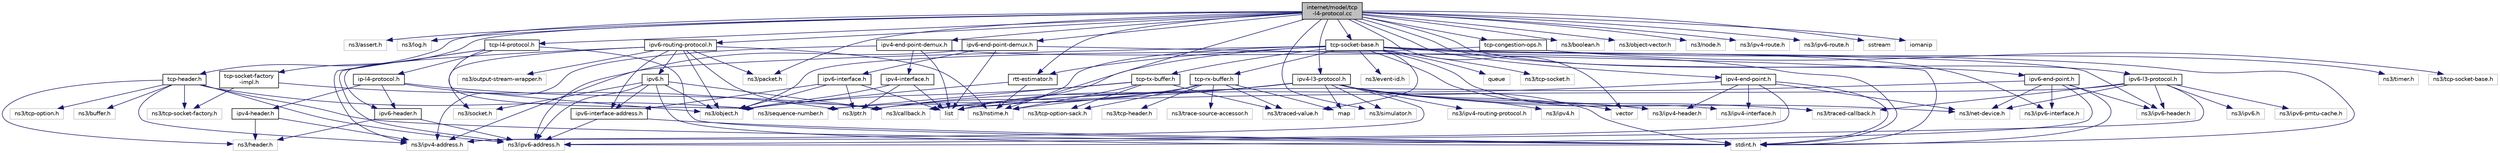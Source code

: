 digraph "internet/model/tcp-l4-protocol.cc"
{
  edge [fontname="Helvetica",fontsize="10",labelfontname="Helvetica",labelfontsize="10"];
  node [fontname="Helvetica",fontsize="10",shape=record];
  Node1 [label="internet/model/tcp\l-l4-protocol.cc",height=0.2,width=0.4,color="black", fillcolor="grey75", style="filled", fontcolor="black"];
  Node1 -> Node2 [color="midnightblue",fontsize="10",style="solid"];
  Node2 [label="ns3/assert.h",height=0.2,width=0.4,color="grey75", fillcolor="white", style="filled"];
  Node1 -> Node3 [color="midnightblue",fontsize="10",style="solid"];
  Node3 [label="ns3/log.h",height=0.2,width=0.4,color="grey75", fillcolor="white", style="filled"];
  Node1 -> Node4 [color="midnightblue",fontsize="10",style="solid"];
  Node4 [label="ns3/nstime.h",height=0.2,width=0.4,color="grey75", fillcolor="white", style="filled"];
  Node1 -> Node5 [color="midnightblue",fontsize="10",style="solid"];
  Node5 [label="ns3/boolean.h",height=0.2,width=0.4,color="grey75", fillcolor="white", style="filled"];
  Node1 -> Node6 [color="midnightblue",fontsize="10",style="solid"];
  Node6 [label="ns3/object-vector.h",height=0.2,width=0.4,color="grey75", fillcolor="white", style="filled"];
  Node1 -> Node7 [color="midnightblue",fontsize="10",style="solid"];
  Node7 [label="ns3/packet.h",height=0.2,width=0.4,color="grey75", fillcolor="white", style="filled"];
  Node1 -> Node8 [color="midnightblue",fontsize="10",style="solid"];
  Node8 [label="ns3/node.h",height=0.2,width=0.4,color="grey75", fillcolor="white", style="filled"];
  Node1 -> Node9 [color="midnightblue",fontsize="10",style="solid"];
  Node9 [label="ns3/simulator.h",height=0.2,width=0.4,color="grey75", fillcolor="white", style="filled"];
  Node1 -> Node10 [color="midnightblue",fontsize="10",style="solid"];
  Node10 [label="ns3/ipv4-route.h",height=0.2,width=0.4,color="grey75", fillcolor="white", style="filled"];
  Node1 -> Node11 [color="midnightblue",fontsize="10",style="solid"];
  Node11 [label="ns3/ipv6-route.h",height=0.2,width=0.4,color="grey75", fillcolor="white", style="filled"];
  Node1 -> Node12 [color="midnightblue",fontsize="10",style="solid"];
  Node12 [label="tcp-l4-protocol.h",height=0.2,width=0.4,color="black", fillcolor="white", style="filled",URL="$db/d9e/tcp-l4-protocol_8h.html"];
  Node12 -> Node13 [color="midnightblue",fontsize="10",style="solid"];
  Node13 [label="stdint.h",height=0.2,width=0.4,color="grey75", fillcolor="white", style="filled"];
  Node12 -> Node14 [color="midnightblue",fontsize="10",style="solid"];
  Node14 [label="ns3/ipv4-address.h",height=0.2,width=0.4,color="grey75", fillcolor="white", style="filled"];
  Node12 -> Node15 [color="midnightblue",fontsize="10",style="solid"];
  Node15 [label="ns3/ipv6-address.h",height=0.2,width=0.4,color="grey75", fillcolor="white", style="filled"];
  Node12 -> Node16 [color="midnightblue",fontsize="10",style="solid"];
  Node16 [label="ns3/sequence-number.h",height=0.2,width=0.4,color="grey75", fillcolor="white", style="filled"];
  Node12 -> Node17 [color="midnightblue",fontsize="10",style="solid"];
  Node17 [label="ip-l4-protocol.h",height=0.2,width=0.4,color="black", fillcolor="white", style="filled",URL="$d0/d92/ip-l4-protocol_8h.html"];
  Node17 -> Node18 [color="midnightblue",fontsize="10",style="solid"];
  Node18 [label="ns3/object.h",height=0.2,width=0.4,color="grey75", fillcolor="white", style="filled"];
  Node17 -> Node19 [color="midnightblue",fontsize="10",style="solid"];
  Node19 [label="ns3/callback.h",height=0.2,width=0.4,color="grey75", fillcolor="white", style="filled"];
  Node17 -> Node20 [color="midnightblue",fontsize="10",style="solid"];
  Node20 [label="ipv4-header.h",height=0.2,width=0.4,color="black", fillcolor="white", style="filled",URL="$d5/db1/ipv4-header_8h.html"];
  Node20 -> Node21 [color="midnightblue",fontsize="10",style="solid"];
  Node21 [label="ns3/header.h",height=0.2,width=0.4,color="grey75", fillcolor="white", style="filled"];
  Node20 -> Node14 [color="midnightblue",fontsize="10",style="solid"];
  Node17 -> Node22 [color="midnightblue",fontsize="10",style="solid"];
  Node22 [label="ipv6-header.h",height=0.2,width=0.4,color="black", fillcolor="white", style="filled",URL="$d6/d9f/ipv6-header_8h.html"];
  Node22 -> Node21 [color="midnightblue",fontsize="10",style="solid"];
  Node22 -> Node15 [color="midnightblue",fontsize="10",style="solid"];
  Node1 -> Node23 [color="midnightblue",fontsize="10",style="solid"];
  Node23 [label="tcp-header.h",height=0.2,width=0.4,color="black", fillcolor="white", style="filled",URL="$d0/df9/tcp-header_8h.html"];
  Node23 -> Node13 [color="midnightblue",fontsize="10",style="solid"];
  Node23 -> Node21 [color="midnightblue",fontsize="10",style="solid"];
  Node23 -> Node24 [color="midnightblue",fontsize="10",style="solid"];
  Node24 [label="ns3/tcp-option.h",height=0.2,width=0.4,color="grey75", fillcolor="white", style="filled"];
  Node23 -> Node25 [color="midnightblue",fontsize="10",style="solid"];
  Node25 [label="ns3/buffer.h",height=0.2,width=0.4,color="grey75", fillcolor="white", style="filled"];
  Node23 -> Node26 [color="midnightblue",fontsize="10",style="solid"];
  Node26 [label="ns3/tcp-socket-factory.h",height=0.2,width=0.4,color="grey75", fillcolor="white", style="filled"];
  Node23 -> Node14 [color="midnightblue",fontsize="10",style="solid"];
  Node23 -> Node15 [color="midnightblue",fontsize="10",style="solid"];
  Node23 -> Node16 [color="midnightblue",fontsize="10",style="solid"];
  Node1 -> Node27 [color="midnightblue",fontsize="10",style="solid"];
  Node27 [label="ipv4-end-point-demux.h",height=0.2,width=0.4,color="black", fillcolor="white", style="filled",URL="$d4/de9/ipv4-end-point-demux_8h.html"];
  Node27 -> Node13 [color="midnightblue",fontsize="10",style="solid"];
  Node27 -> Node28 [color="midnightblue",fontsize="10",style="solid"];
  Node28 [label="list",height=0.2,width=0.4,color="grey75", fillcolor="white", style="filled"];
  Node27 -> Node14 [color="midnightblue",fontsize="10",style="solid"];
  Node27 -> Node29 [color="midnightblue",fontsize="10",style="solid"];
  Node29 [label="ipv4-interface.h",height=0.2,width=0.4,color="black", fillcolor="white", style="filled",URL="$d5/d33/ipv4-interface_8h.html"];
  Node29 -> Node28 [color="midnightblue",fontsize="10",style="solid"];
  Node29 -> Node30 [color="midnightblue",fontsize="10",style="solid"];
  Node30 [label="ns3/ptr.h",height=0.2,width=0.4,color="grey75", fillcolor="white", style="filled"];
  Node29 -> Node18 [color="midnightblue",fontsize="10",style="solid"];
  Node1 -> Node31 [color="midnightblue",fontsize="10",style="solid"];
  Node31 [label="ipv6-end-point-demux.h",height=0.2,width=0.4,color="black", fillcolor="white", style="filled",URL="$d6/d60/ipv6-end-point-demux_8h.html"];
  Node31 -> Node13 [color="midnightblue",fontsize="10",style="solid"];
  Node31 -> Node28 [color="midnightblue",fontsize="10",style="solid"];
  Node31 -> Node15 [color="midnightblue",fontsize="10",style="solid"];
  Node31 -> Node32 [color="midnightblue",fontsize="10",style="solid"];
  Node32 [label="ipv6-interface.h",height=0.2,width=0.4,color="black", fillcolor="white", style="filled",URL="$d6/d34/ipv6-interface_8h.html"];
  Node32 -> Node28 [color="midnightblue",fontsize="10",style="solid"];
  Node32 -> Node30 [color="midnightblue",fontsize="10",style="solid"];
  Node32 -> Node18 [color="midnightblue",fontsize="10",style="solid"];
  Node32 -> Node33 [color="midnightblue",fontsize="10",style="solid"];
  Node33 [label="ipv6-interface-address.h",height=0.2,width=0.4,color="black", fillcolor="white", style="filled",URL="$d1/dac/ipv6-interface-address_8h.html"];
  Node33 -> Node13 [color="midnightblue",fontsize="10",style="solid"];
  Node33 -> Node15 [color="midnightblue",fontsize="10",style="solid"];
  Node1 -> Node34 [color="midnightblue",fontsize="10",style="solid"];
  Node34 [label="ipv4-end-point.h",height=0.2,width=0.4,color="black", fillcolor="white", style="filled",URL="$d3/d19/ipv4-end-point_8h.html"];
  Node34 -> Node13 [color="midnightblue",fontsize="10",style="solid"];
  Node34 -> Node14 [color="midnightblue",fontsize="10",style="solid"];
  Node34 -> Node19 [color="midnightblue",fontsize="10",style="solid"];
  Node34 -> Node35 [color="midnightblue",fontsize="10",style="solid"];
  Node35 [label="ns3/net-device.h",height=0.2,width=0.4,color="grey75", fillcolor="white", style="filled"];
  Node34 -> Node36 [color="midnightblue",fontsize="10",style="solid"];
  Node36 [label="ns3/ipv4-header.h",height=0.2,width=0.4,color="grey75", fillcolor="white", style="filled"];
  Node34 -> Node37 [color="midnightblue",fontsize="10",style="solid"];
  Node37 [label="ns3/ipv4-interface.h",height=0.2,width=0.4,color="grey75", fillcolor="white", style="filled"];
  Node1 -> Node38 [color="midnightblue",fontsize="10",style="solid"];
  Node38 [label="ipv6-end-point.h",height=0.2,width=0.4,color="black", fillcolor="white", style="filled",URL="$d0/d8b/ipv6-end-point_8h.html"];
  Node38 -> Node13 [color="midnightblue",fontsize="10",style="solid"];
  Node38 -> Node15 [color="midnightblue",fontsize="10",style="solid"];
  Node38 -> Node19 [color="midnightblue",fontsize="10",style="solid"];
  Node38 -> Node39 [color="midnightblue",fontsize="10",style="solid"];
  Node39 [label="ns3/ipv6-header.h",height=0.2,width=0.4,color="grey75", fillcolor="white", style="filled"];
  Node38 -> Node35 [color="midnightblue",fontsize="10",style="solid"];
  Node38 -> Node40 [color="midnightblue",fontsize="10",style="solid"];
  Node40 [label="ns3/ipv6-interface.h",height=0.2,width=0.4,color="grey75", fillcolor="white", style="filled"];
  Node1 -> Node41 [color="midnightblue",fontsize="10",style="solid"];
  Node41 [label="ipv4-l3-protocol.h",height=0.2,width=0.4,color="black", fillcolor="white", style="filled",URL="$dc/d06/ipv4-l3-protocol_8h.html"];
  Node41 -> Node28 [color="midnightblue",fontsize="10",style="solid"];
  Node41 -> Node42 [color="midnightblue",fontsize="10",style="solid"];
  Node42 [label="map",height=0.2,width=0.4,color="grey75", fillcolor="white", style="filled"];
  Node41 -> Node43 [color="midnightblue",fontsize="10",style="solid"];
  Node43 [label="vector",height=0.2,width=0.4,color="grey75", fillcolor="white", style="filled"];
  Node41 -> Node13 [color="midnightblue",fontsize="10",style="solid"];
  Node41 -> Node14 [color="midnightblue",fontsize="10",style="solid"];
  Node41 -> Node30 [color="midnightblue",fontsize="10",style="solid"];
  Node41 -> Node35 [color="midnightblue",fontsize="10",style="solid"];
  Node41 -> Node44 [color="midnightblue",fontsize="10",style="solid"];
  Node44 [label="ns3/ipv4.h",height=0.2,width=0.4,color="grey75", fillcolor="white", style="filled"];
  Node41 -> Node45 [color="midnightblue",fontsize="10",style="solid"];
  Node45 [label="ns3/traced-callback.h",height=0.2,width=0.4,color="grey75", fillcolor="white", style="filled"];
  Node41 -> Node36 [color="midnightblue",fontsize="10",style="solid"];
  Node41 -> Node46 [color="midnightblue",fontsize="10",style="solid"];
  Node46 [label="ns3/ipv4-routing-protocol.h",height=0.2,width=0.4,color="grey75", fillcolor="white", style="filled"];
  Node41 -> Node4 [color="midnightblue",fontsize="10",style="solid"];
  Node41 -> Node9 [color="midnightblue",fontsize="10",style="solid"];
  Node1 -> Node47 [color="midnightblue",fontsize="10",style="solid"];
  Node47 [label="ipv6-l3-protocol.h",height=0.2,width=0.4,color="black", fillcolor="white", style="filled",URL="$d9/d85/ipv6-l3-protocol_8h.html"];
  Node47 -> Node28 [color="midnightblue",fontsize="10",style="solid"];
  Node47 -> Node45 [color="midnightblue",fontsize="10",style="solid"];
  Node47 -> Node35 [color="midnightblue",fontsize="10",style="solid"];
  Node47 -> Node48 [color="midnightblue",fontsize="10",style="solid"];
  Node48 [label="ns3/ipv6.h",height=0.2,width=0.4,color="grey75", fillcolor="white", style="filled"];
  Node47 -> Node15 [color="midnightblue",fontsize="10",style="solid"];
  Node47 -> Node39 [color="midnightblue",fontsize="10",style="solid"];
  Node47 -> Node49 [color="midnightblue",fontsize="10",style="solid"];
  Node49 [label="ns3/ipv6-pmtu-cache.h",height=0.2,width=0.4,color="grey75", fillcolor="white", style="filled"];
  Node1 -> Node50 [color="midnightblue",fontsize="10",style="solid"];
  Node50 [label="ipv6-routing-protocol.h",height=0.2,width=0.4,color="black", fillcolor="white", style="filled",URL="$dc/d87/ipv6-routing-protocol_8h.html"];
  Node50 -> Node7 [color="midnightblue",fontsize="10",style="solid"];
  Node50 -> Node19 [color="midnightblue",fontsize="10",style="solid"];
  Node50 -> Node18 [color="midnightblue",fontsize="10",style="solid"];
  Node50 -> Node51 [color="midnightblue",fontsize="10",style="solid"];
  Node51 [label="ns3/socket.h",height=0.2,width=0.4,color="grey75", fillcolor="white", style="filled"];
  Node50 -> Node22 [color="midnightblue",fontsize="10",style="solid"];
  Node50 -> Node33 [color="midnightblue",fontsize="10",style="solid"];
  Node50 -> Node52 [color="midnightblue",fontsize="10",style="solid"];
  Node52 [label="ipv6.h",height=0.2,width=0.4,color="black", fillcolor="white", style="filled",URL="$d3/ddd/ipv6_8h.html"];
  Node52 -> Node13 [color="midnightblue",fontsize="10",style="solid"];
  Node52 -> Node18 [color="midnightblue",fontsize="10",style="solid"];
  Node52 -> Node51 [color="midnightblue",fontsize="10",style="solid"];
  Node52 -> Node19 [color="midnightblue",fontsize="10",style="solid"];
  Node52 -> Node15 [color="midnightblue",fontsize="10",style="solid"];
  Node52 -> Node33 [color="midnightblue",fontsize="10",style="solid"];
  Node50 -> Node53 [color="midnightblue",fontsize="10",style="solid"];
  Node53 [label="ns3/output-stream-wrapper.h",height=0.2,width=0.4,color="grey75", fillcolor="white", style="filled"];
  Node50 -> Node4 [color="midnightblue",fontsize="10",style="solid"];
  Node1 -> Node54 [color="midnightblue",fontsize="10",style="solid"];
  Node54 [label="tcp-socket-factory\l-impl.h",height=0.2,width=0.4,color="black", fillcolor="white", style="filled",URL="$d3/d7e/tcp-socket-factory-impl_8h.html"];
  Node54 -> Node26 [color="midnightblue",fontsize="10",style="solid"];
  Node54 -> Node30 [color="midnightblue",fontsize="10",style="solid"];
  Node1 -> Node55 [color="midnightblue",fontsize="10",style="solid"];
  Node55 [label="tcp-socket-base.h",height=0.2,width=0.4,color="black", fillcolor="white", style="filled",URL="$d9/da4/tcp-socket-base_8h.html"];
  Node55 -> Node13 [color="midnightblue",fontsize="10",style="solid"];
  Node55 -> Node56 [color="midnightblue",fontsize="10",style="solid"];
  Node56 [label="queue",height=0.2,width=0.4,color="grey75", fillcolor="white", style="filled"];
  Node55 -> Node19 [color="midnightblue",fontsize="10",style="solid"];
  Node55 -> Node57 [color="midnightblue",fontsize="10",style="solid"];
  Node57 [label="ns3/traced-value.h",height=0.2,width=0.4,color="grey75", fillcolor="white", style="filled"];
  Node55 -> Node58 [color="midnightblue",fontsize="10",style="solid"];
  Node58 [label="ns3/tcp-socket.h",height=0.2,width=0.4,color="grey75", fillcolor="white", style="filled"];
  Node55 -> Node30 [color="midnightblue",fontsize="10",style="solid"];
  Node55 -> Node14 [color="midnightblue",fontsize="10",style="solid"];
  Node55 -> Node36 [color="midnightblue",fontsize="10",style="solid"];
  Node55 -> Node37 [color="midnightblue",fontsize="10",style="solid"];
  Node55 -> Node39 [color="midnightblue",fontsize="10",style="solid"];
  Node55 -> Node40 [color="midnightblue",fontsize="10",style="solid"];
  Node55 -> Node59 [color="midnightblue",fontsize="10",style="solid"];
  Node59 [label="ns3/event-id.h",height=0.2,width=0.4,color="grey75", fillcolor="white", style="filled"];
  Node55 -> Node60 [color="midnightblue",fontsize="10",style="solid"];
  Node60 [label="tcp-tx-buffer.h",height=0.2,width=0.4,color="black", fillcolor="white", style="filled",URL="$d6/d9d/tcp-tx-buffer_8h.html"];
  Node60 -> Node18 [color="midnightblue",fontsize="10",style="solid"];
  Node60 -> Node57 [color="midnightblue",fontsize="10",style="solid"];
  Node60 -> Node16 [color="midnightblue",fontsize="10",style="solid"];
  Node60 -> Node4 [color="midnightblue",fontsize="10",style="solid"];
  Node60 -> Node61 [color="midnightblue",fontsize="10",style="solid"];
  Node61 [label="ns3/tcp-option-sack.h",height=0.2,width=0.4,color="grey75", fillcolor="white", style="filled"];
  Node55 -> Node62 [color="midnightblue",fontsize="10",style="solid"];
  Node62 [label="tcp-rx-buffer.h",height=0.2,width=0.4,color="black", fillcolor="white", style="filled",URL="$d4/d64/tcp-rx-buffer_8h.html"];
  Node62 -> Node42 [color="midnightblue",fontsize="10",style="solid"];
  Node62 -> Node57 [color="midnightblue",fontsize="10",style="solid"];
  Node62 -> Node63 [color="midnightblue",fontsize="10",style="solid"];
  Node63 [label="ns3/trace-source-accessor.h",height=0.2,width=0.4,color="grey75", fillcolor="white", style="filled"];
  Node62 -> Node16 [color="midnightblue",fontsize="10",style="solid"];
  Node62 -> Node30 [color="midnightblue",fontsize="10",style="solid"];
  Node62 -> Node64 [color="midnightblue",fontsize="10",style="solid"];
  Node64 [label="ns3/tcp-header.h",height=0.2,width=0.4,color="grey75", fillcolor="white", style="filled"];
  Node62 -> Node61 [color="midnightblue",fontsize="10",style="solid"];
  Node55 -> Node65 [color="midnightblue",fontsize="10",style="solid"];
  Node65 [label="rtt-estimator.h",height=0.2,width=0.4,color="black", fillcolor="white", style="filled",URL="$dd/dbf/rtt-estimator_8h.html"];
  Node65 -> Node4 [color="midnightblue",fontsize="10",style="solid"];
  Node65 -> Node18 [color="midnightblue",fontsize="10",style="solid"];
  Node1 -> Node66 [color="midnightblue",fontsize="10",style="solid"];
  Node66 [label="tcp-congestion-ops.h",height=0.2,width=0.4,color="black", fillcolor="white", style="filled",URL="$d9/df9/tcp-congestion-ops_8h.html"];
  Node66 -> Node18 [color="midnightblue",fontsize="10",style="solid"];
  Node66 -> Node67 [color="midnightblue",fontsize="10",style="solid"];
  Node67 [label="ns3/timer.h",height=0.2,width=0.4,color="grey75", fillcolor="white", style="filled"];
  Node66 -> Node68 [color="midnightblue",fontsize="10",style="solid"];
  Node68 [label="ns3/tcp-socket-base.h",height=0.2,width=0.4,color="grey75", fillcolor="white", style="filled"];
  Node1 -> Node65 [color="midnightblue",fontsize="10",style="solid"];
  Node1 -> Node43 [color="midnightblue",fontsize="10",style="solid"];
  Node1 -> Node69 [color="midnightblue",fontsize="10",style="solid"];
  Node69 [label="sstream",height=0.2,width=0.4,color="grey75", fillcolor="white", style="filled"];
  Node1 -> Node70 [color="midnightblue",fontsize="10",style="solid"];
  Node70 [label="iomanip",height=0.2,width=0.4,color="grey75", fillcolor="white", style="filled"];
}
